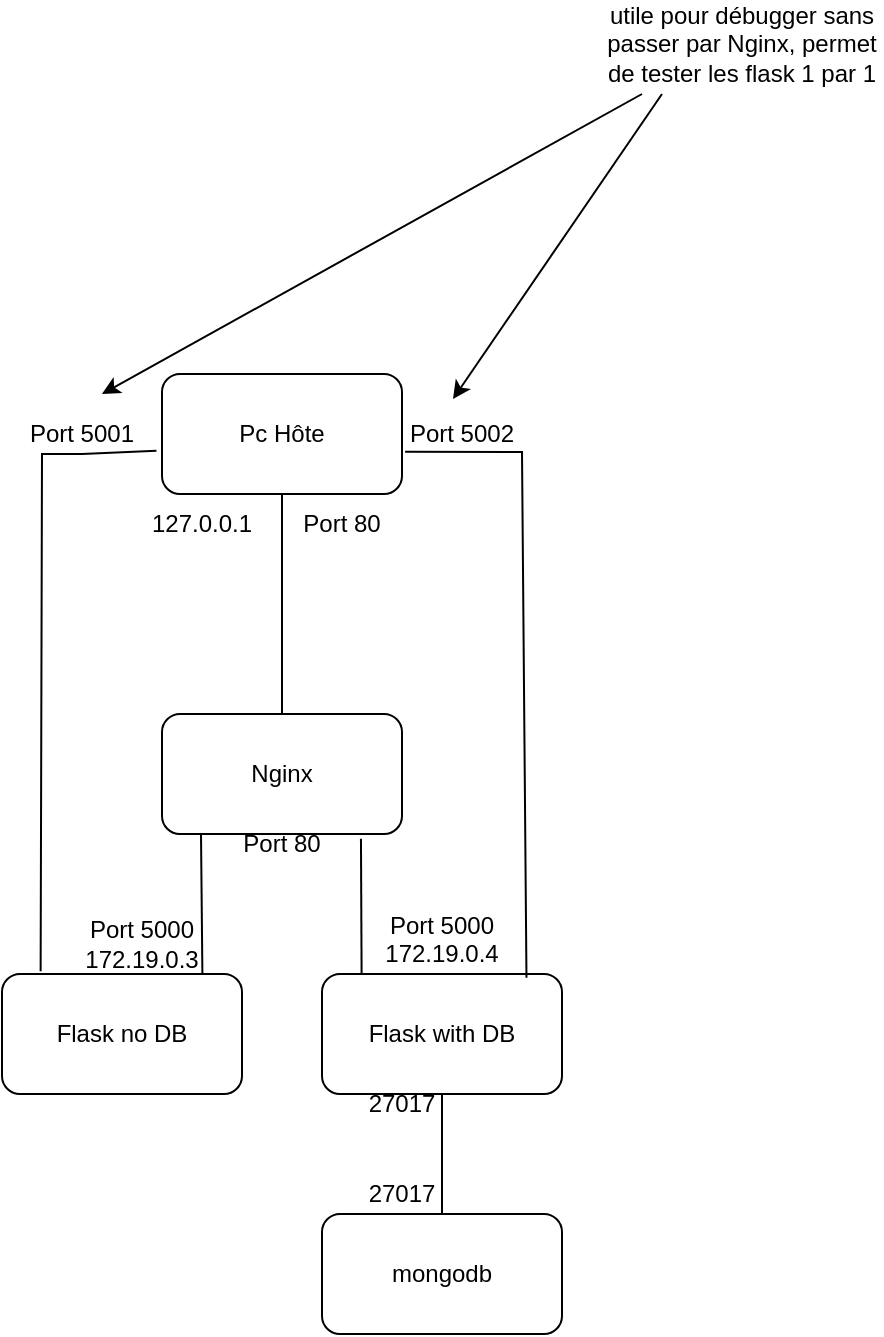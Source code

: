 <mxfile version="26.0.6">
  <diagram name="Page-1" id="Rp2cu49VDhI86DX-alM2">
    <mxGraphModel dx="525" dy="335" grid="1" gridSize="10" guides="1" tooltips="1" connect="1" arrows="1" fold="1" page="1" pageScale="1" pageWidth="827" pageHeight="1169" math="0" shadow="0">
      <root>
        <mxCell id="0" />
        <mxCell id="1" parent="0" />
        <mxCell id="sDMSiTrskQ5_PpkyUzul-7" value="Pc Hôte" style="rounded=1;whiteSpace=wrap;html=1;" parent="1" vertex="1">
          <mxGeometry x="100" y="380" width="120" height="60" as="geometry" />
        </mxCell>
        <mxCell id="sDMSiTrskQ5_PpkyUzul-8" value="Port 80" style="text;html=1;align=center;verticalAlign=middle;whiteSpace=wrap;rounded=0;" parent="1" vertex="1">
          <mxGeometry x="160" y="440" width="60" height="30" as="geometry" />
        </mxCell>
        <mxCell id="sDMSiTrskQ5_PpkyUzul-10" value="" style="endArrow=none;html=1;rounded=0;exitX=0.5;exitY=0;exitDx=0;exitDy=0;entryX=0.5;entryY=1;entryDx=0;entryDy=0;" parent="1" source="sDMSiTrskQ5_PpkyUzul-9" target="sDMSiTrskQ5_PpkyUzul-7" edge="1">
          <mxGeometry width="50" height="50" relative="1" as="geometry">
            <mxPoint x="260" y="490" as="sourcePoint" />
            <mxPoint x="310" y="440" as="targetPoint" />
          </mxGeometry>
        </mxCell>
        <mxCell id="sDMSiTrskQ5_PpkyUzul-9" value="Nginx" style="rounded=1;whiteSpace=wrap;html=1;" parent="1" vertex="1">
          <mxGeometry x="100" y="550" width="120" height="60" as="geometry" />
        </mxCell>
        <mxCell id="sDMSiTrskQ5_PpkyUzul-13" value="127.0.0.1" style="text;html=1;align=center;verticalAlign=middle;whiteSpace=wrap;rounded=0;" parent="1" vertex="1">
          <mxGeometry x="90" y="440" width="60" height="30" as="geometry" />
        </mxCell>
        <mxCell id="EwCv4uI29tu3RD-SYvPV-1" value="mongodb" style="rounded=1;whiteSpace=wrap;html=1;" parent="1" vertex="1">
          <mxGeometry x="180" y="800" width="120" height="60" as="geometry" />
        </mxCell>
        <mxCell id="v6AuKC3yWM7Gicxnks6a-1" value="Flask no DB" style="rounded=1;whiteSpace=wrap;html=1;" parent="1" vertex="1">
          <mxGeometry x="20" y="680" width="120" height="60" as="geometry" />
        </mxCell>
        <mxCell id="v6AuKC3yWM7Gicxnks6a-2" value="Flask with DB" style="rounded=1;whiteSpace=wrap;html=1;" parent="1" vertex="1">
          <mxGeometry x="180" y="680" width="120" height="60" as="geometry" />
        </mxCell>
        <mxCell id="v6AuKC3yWM7Gicxnks6a-3" value="" style="endArrow=none;html=1;rounded=0;entryX=0.829;entryY=1.039;entryDx=0;entryDy=0;entryPerimeter=0;exitX=0.165;exitY=0.006;exitDx=0;exitDy=0;exitPerimeter=0;" parent="1" source="v6AuKC3yWM7Gicxnks6a-2" target="sDMSiTrskQ5_PpkyUzul-9" edge="1">
          <mxGeometry width="50" height="50" relative="1" as="geometry">
            <mxPoint x="190" y="710" as="sourcePoint" />
            <mxPoint x="240" y="660" as="targetPoint" />
          </mxGeometry>
        </mxCell>
        <mxCell id="v6AuKC3yWM7Gicxnks6a-4" value="" style="endArrow=none;html=1;rounded=0;entryX=0.817;entryY=1.053;entryDx=0;entryDy=0;entryPerimeter=0;exitX=0.835;exitY=-0.006;exitDx=0;exitDy=0;exitPerimeter=0;" parent="1" source="v6AuKC3yWM7Gicxnks6a-1" edge="1">
          <mxGeometry width="50" height="50" relative="1" as="geometry">
            <mxPoint x="120" y="674" as="sourcePoint" />
            <mxPoint x="119.5" y="610" as="targetPoint" />
          </mxGeometry>
        </mxCell>
        <mxCell id="v6AuKC3yWM7Gicxnks6a-5" value="&lt;div&gt;Port 5000&lt;/div&gt;&lt;div&gt;172.19.0.4&lt;/div&gt;&lt;div&gt;&lt;br&gt;&lt;/div&gt;" style="text;html=1;align=center;verticalAlign=middle;whiteSpace=wrap;rounded=0;" parent="1" vertex="1">
          <mxGeometry x="210" y="660" width="60" height="20" as="geometry" />
        </mxCell>
        <mxCell id="v6AuKC3yWM7Gicxnks6a-6" value="&lt;div&gt;Port 5000&lt;/div&gt;&lt;div&gt;172.19.0.3&lt;/div&gt;" style="text;html=1;align=center;verticalAlign=middle;whiteSpace=wrap;rounded=0;" parent="1" vertex="1">
          <mxGeometry x="60" y="650" width="60" height="30" as="geometry" />
        </mxCell>
        <mxCell id="v6AuKC3yWM7Gicxnks6a-7" value="Port 80" style="text;html=1;align=center;verticalAlign=middle;whiteSpace=wrap;rounded=0;" parent="1" vertex="1">
          <mxGeometry x="130" y="600" width="60" height="30" as="geometry" />
        </mxCell>
        <mxCell id="v6AuKC3yWM7Gicxnks6a-8" value="" style="endArrow=none;html=1;rounded=0;entryX=0.5;entryY=1;entryDx=0;entryDy=0;exitX=0.5;exitY=0;exitDx=0;exitDy=0;" parent="1" source="EwCv4uI29tu3RD-SYvPV-1" target="v6AuKC3yWM7Gicxnks6a-2" edge="1">
          <mxGeometry width="50" height="50" relative="1" as="geometry">
            <mxPoint x="200" y="800" as="sourcePoint" />
            <mxPoint x="250" y="750" as="targetPoint" />
          </mxGeometry>
        </mxCell>
        <mxCell id="v6AuKC3yWM7Gicxnks6a-9" value="27017" style="text;html=1;align=center;verticalAlign=middle;whiteSpace=wrap;rounded=0;" parent="1" vertex="1">
          <mxGeometry x="190" y="730" width="60" height="30" as="geometry" />
        </mxCell>
        <mxCell id="v6AuKC3yWM7Gicxnks6a-10" value="27017" style="text;html=1;align=center;verticalAlign=middle;whiteSpace=wrap;rounded=0;" parent="1" vertex="1">
          <mxGeometry x="190" y="780" width="60" height="20" as="geometry" />
        </mxCell>
        <mxCell id="x_83xfT4ExtWYaYdCdeu-1" value="" style="endArrow=none;html=1;rounded=0;entryX=1.013;entryY=0.647;entryDx=0;entryDy=0;entryPerimeter=0;exitX=0.852;exitY=0.031;exitDx=0;exitDy=0;exitPerimeter=0;" edge="1" parent="1" source="v6AuKC3yWM7Gicxnks6a-2" target="sDMSiTrskQ5_PpkyUzul-7">
          <mxGeometry width="50" height="50" relative="1" as="geometry">
            <mxPoint x="280" y="670" as="sourcePoint" />
            <mxPoint x="300" y="420" as="targetPoint" />
            <Array as="points">
              <mxPoint x="280" y="419" />
            </Array>
          </mxGeometry>
        </mxCell>
        <mxCell id="x_83xfT4ExtWYaYdCdeu-2" value="Port 5002" style="text;html=1;align=center;verticalAlign=middle;whiteSpace=wrap;rounded=0;" vertex="1" parent="1">
          <mxGeometry x="220" y="395" width="60" height="30" as="geometry" />
        </mxCell>
        <mxCell id="x_83xfT4ExtWYaYdCdeu-3" value="Port 5001" style="text;html=1;align=center;verticalAlign=middle;whiteSpace=wrap;rounded=0;" vertex="1" parent="1">
          <mxGeometry x="30" y="395" width="60" height="30" as="geometry" />
        </mxCell>
        <mxCell id="x_83xfT4ExtWYaYdCdeu-4" value="" style="endArrow=none;html=1;rounded=0;entryX=-0.023;entryY=0.639;entryDx=0;entryDy=0;entryPerimeter=0;exitX=0.161;exitY=-0.022;exitDx=0;exitDy=0;exitPerimeter=0;" edge="1" parent="1" source="v6AuKC3yWM7Gicxnks6a-1" target="sDMSiTrskQ5_PpkyUzul-7">
          <mxGeometry width="50" height="50" relative="1" as="geometry">
            <mxPoint x="40" y="630" as="sourcePoint" />
            <mxPoint x="100" y="410" as="targetPoint" />
            <Array as="points">
              <mxPoint x="40" y="420" />
              <mxPoint x="60" y="420" />
            </Array>
          </mxGeometry>
        </mxCell>
        <mxCell id="x_83xfT4ExtWYaYdCdeu-6" value="" style="endArrow=classic;html=1;rounded=0;" edge="1" parent="1">
          <mxGeometry width="50" height="50" relative="1" as="geometry">
            <mxPoint x="340" y="240" as="sourcePoint" />
            <mxPoint x="70" y="390" as="targetPoint" />
          </mxGeometry>
        </mxCell>
        <mxCell id="x_83xfT4ExtWYaYdCdeu-7" value="" style="endArrow=classic;html=1;rounded=0;entryX=0.425;entryY=-0.083;entryDx=0;entryDy=0;entryPerimeter=0;" edge="1" parent="1" target="x_83xfT4ExtWYaYdCdeu-2">
          <mxGeometry width="50" height="50" relative="1" as="geometry">
            <mxPoint x="350" y="240" as="sourcePoint" />
            <mxPoint x="260" y="300" as="targetPoint" />
          </mxGeometry>
        </mxCell>
        <mxCell id="x_83xfT4ExtWYaYdCdeu-8" value="utile pour débugger sans passer par Nginx, permet de tester les flask 1 par 1" style="text;html=1;align=center;verticalAlign=middle;whiteSpace=wrap;rounded=0;" vertex="1" parent="1">
          <mxGeometry x="320" y="200" width="140" height="30" as="geometry" />
        </mxCell>
      </root>
    </mxGraphModel>
  </diagram>
</mxfile>
